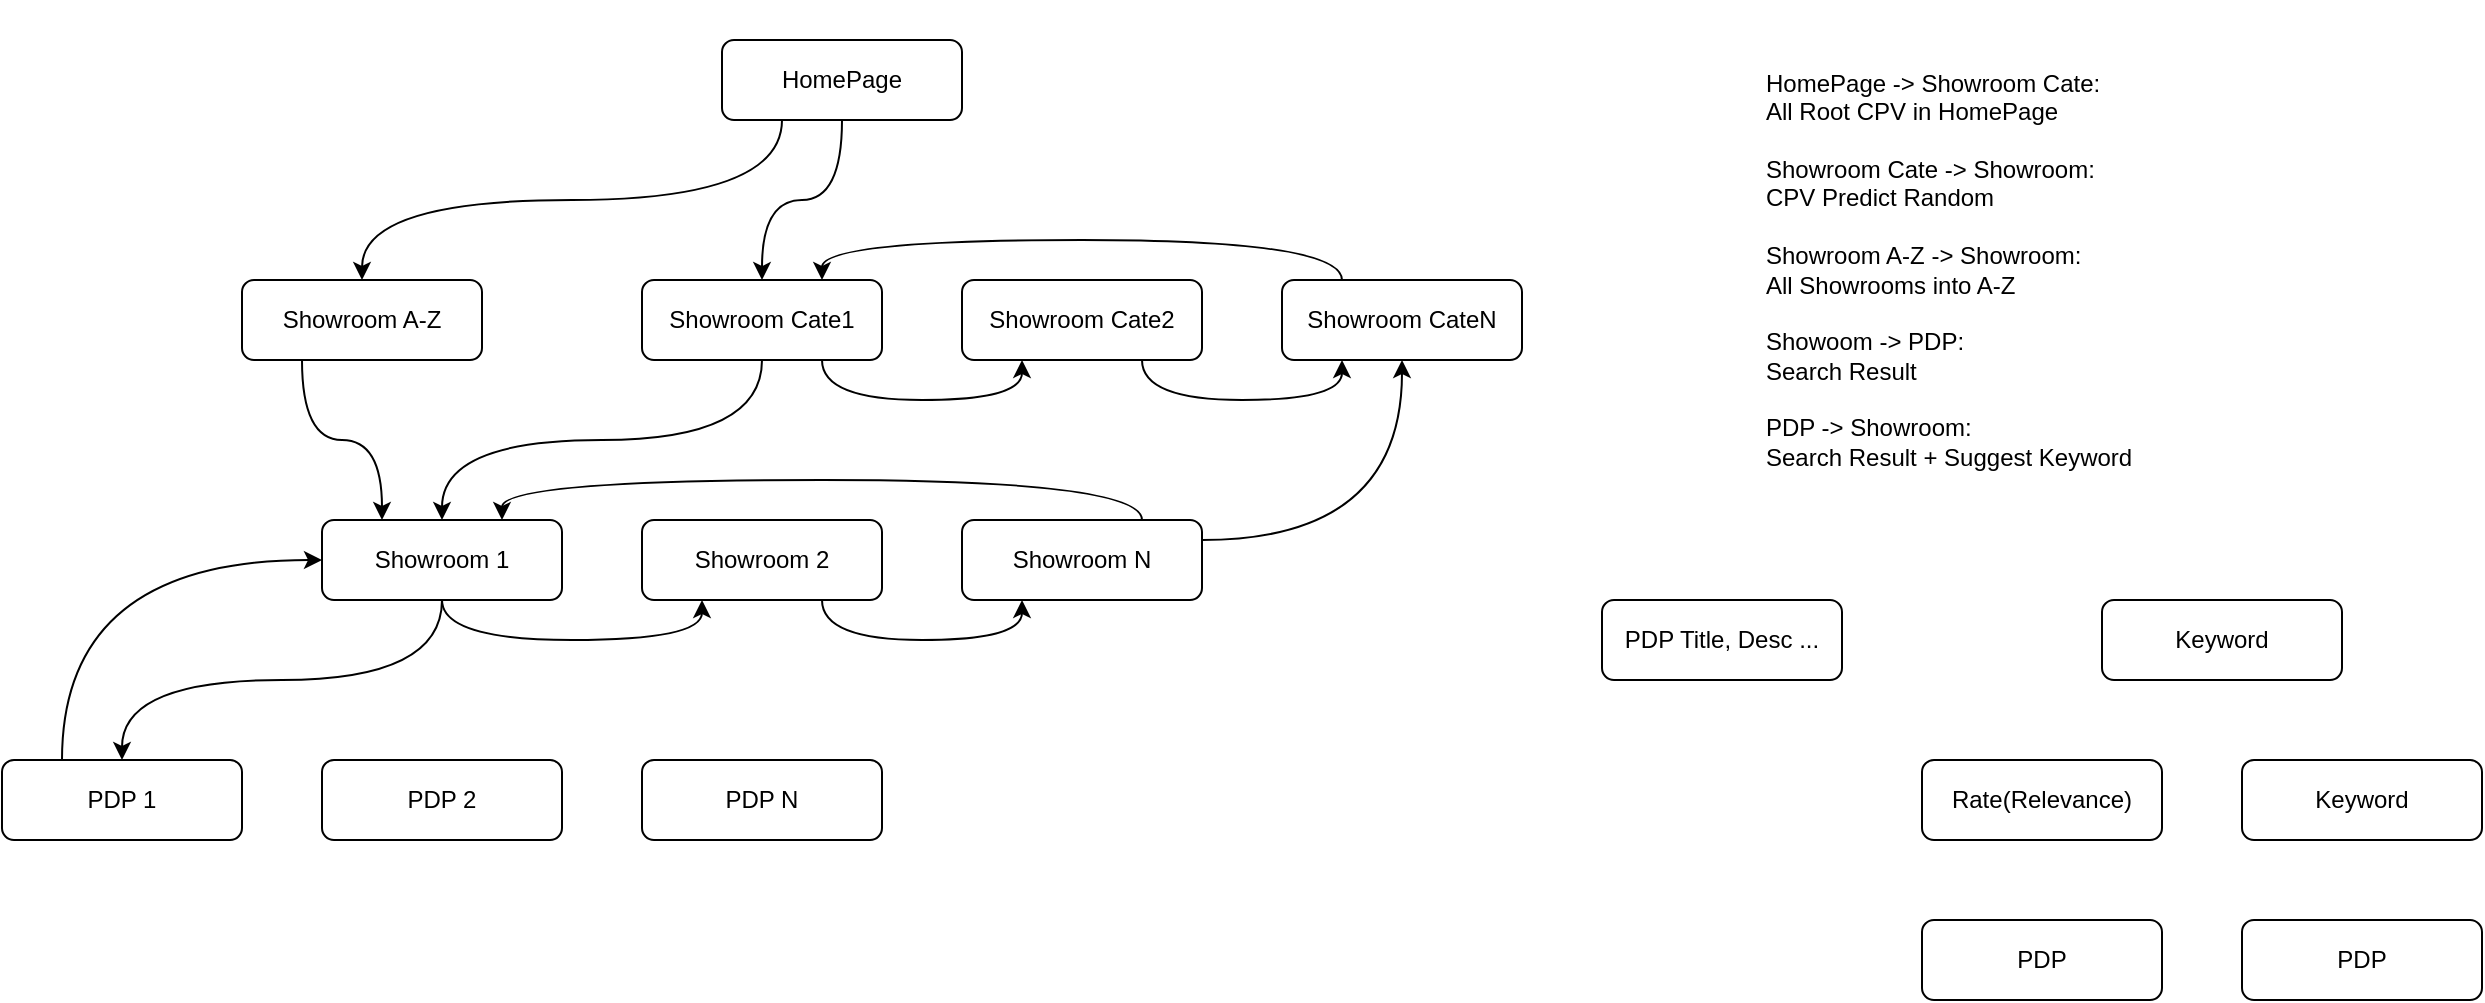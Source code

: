 <mxfile version="26.2.13">
  <diagram name="第 1 页" id="FCE1JVr03WrtgmaOr_pR">
    <mxGraphModel dx="1847" dy="1717" grid="1" gridSize="10" guides="1" tooltips="1" connect="1" arrows="1" fold="1" page="1" pageScale="1" pageWidth="827" pageHeight="1169" math="0" shadow="0">
      <root>
        <mxCell id="0" />
        <mxCell id="1" parent="0" />
        <mxCell id="ZRAxAP0Utn_GNNYLxswb-12" style="edgeStyle=orthogonalEdgeStyle;rounded=0;orthogonalLoop=1;jettySize=auto;html=1;exitX=0.5;exitY=1;exitDx=0;exitDy=0;curved=1;" parent="1" source="ZRAxAP0Utn_GNNYLxswb-1" target="ZRAxAP0Utn_GNNYLxswb-5" edge="1">
          <mxGeometry relative="1" as="geometry" />
        </mxCell>
        <mxCell id="ZRAxAP0Utn_GNNYLxswb-39" style="edgeStyle=orthogonalEdgeStyle;rounded=0;orthogonalLoop=1;jettySize=auto;html=1;exitX=0.25;exitY=1;exitDx=0;exitDy=0;curved=1;" parent="1" source="ZRAxAP0Utn_GNNYLxswb-1" target="ZRAxAP0Utn_GNNYLxswb-38" edge="1">
          <mxGeometry relative="1" as="geometry" />
        </mxCell>
        <mxCell id="ZRAxAP0Utn_GNNYLxswb-1" value="HomePage" style="rounded=1;whiteSpace=wrap;html=1;" parent="1" vertex="1">
          <mxGeometry x="160" y="-80" width="120" height="40" as="geometry" />
        </mxCell>
        <mxCell id="ZRAxAP0Utn_GNNYLxswb-18" style="edgeStyle=orthogonalEdgeStyle;rounded=0;orthogonalLoop=1;jettySize=auto;html=1;exitX=0.5;exitY=1;exitDx=0;exitDy=0;entryX=0.5;entryY=0;entryDx=0;entryDy=0;curved=1;" parent="1" source="ZRAxAP0Utn_GNNYLxswb-2" target="ZRAxAP0Utn_GNNYLxswb-8" edge="1">
          <mxGeometry relative="1" as="geometry" />
        </mxCell>
        <mxCell id="ZRAxAP0Utn_GNNYLxswb-20" style="edgeStyle=orthogonalEdgeStyle;rounded=0;orthogonalLoop=1;jettySize=auto;html=1;exitX=0.5;exitY=1;exitDx=0;exitDy=0;entryX=0.25;entryY=1;entryDx=0;entryDy=0;curved=1;" parent="1" source="ZRAxAP0Utn_GNNYLxswb-2" target="ZRAxAP0Utn_GNNYLxswb-3" edge="1">
          <mxGeometry relative="1" as="geometry" />
        </mxCell>
        <mxCell id="ZRAxAP0Utn_GNNYLxswb-2" value="Showroom 1" style="rounded=1;whiteSpace=wrap;html=1;" parent="1" vertex="1">
          <mxGeometry x="-40" y="160" width="120" height="40" as="geometry" />
        </mxCell>
        <mxCell id="ZRAxAP0Utn_GNNYLxswb-21" style="edgeStyle=orthogonalEdgeStyle;rounded=0;orthogonalLoop=1;jettySize=auto;html=1;exitX=0.75;exitY=1;exitDx=0;exitDy=0;entryX=0.25;entryY=1;entryDx=0;entryDy=0;curved=1;" parent="1" source="ZRAxAP0Utn_GNNYLxswb-3" target="ZRAxAP0Utn_GNNYLxswb-4" edge="1">
          <mxGeometry relative="1" as="geometry" />
        </mxCell>
        <mxCell id="ZRAxAP0Utn_GNNYLxswb-3" value="Showroom 2" style="rounded=1;whiteSpace=wrap;html=1;" parent="1" vertex="1">
          <mxGeometry x="120" y="160" width="120" height="40" as="geometry" />
        </mxCell>
        <mxCell id="ZRAxAP0Utn_GNNYLxswb-26" style="edgeStyle=orthogonalEdgeStyle;rounded=0;orthogonalLoop=1;jettySize=auto;html=1;exitX=0.75;exitY=0;exitDx=0;exitDy=0;entryX=0.75;entryY=0;entryDx=0;entryDy=0;curved=1;" parent="1" source="ZRAxAP0Utn_GNNYLxswb-4" target="ZRAxAP0Utn_GNNYLxswb-2" edge="1">
          <mxGeometry relative="1" as="geometry" />
        </mxCell>
        <mxCell id="UkzblR-_nwrGP0QUindk-5" style="edgeStyle=orthogonalEdgeStyle;rounded=0;orthogonalLoop=1;jettySize=auto;html=1;exitX=1;exitY=0.25;exitDx=0;exitDy=0;entryX=0.5;entryY=1;entryDx=0;entryDy=0;elbow=vertical;curved=1;" parent="1" source="ZRAxAP0Utn_GNNYLxswb-4" target="ZRAxAP0Utn_GNNYLxswb-7" edge="1">
          <mxGeometry relative="1" as="geometry" />
        </mxCell>
        <mxCell id="ZRAxAP0Utn_GNNYLxswb-4" value="Showroom N" style="rounded=1;whiteSpace=wrap;html=1;" parent="1" vertex="1">
          <mxGeometry x="280" y="160" width="120" height="40" as="geometry" />
        </mxCell>
        <mxCell id="ZRAxAP0Utn_GNNYLxswb-15" style="edgeStyle=orthogonalEdgeStyle;rounded=0;orthogonalLoop=1;jettySize=auto;html=1;exitX=0.5;exitY=1;exitDx=0;exitDy=0;curved=1;" parent="1" source="ZRAxAP0Utn_GNNYLxswb-5" target="ZRAxAP0Utn_GNNYLxswb-2" edge="1">
          <mxGeometry relative="1" as="geometry" />
        </mxCell>
        <mxCell id="ZRAxAP0Utn_GNNYLxswb-23" style="edgeStyle=orthogonalEdgeStyle;rounded=0;orthogonalLoop=1;jettySize=auto;html=1;exitX=0.75;exitY=1;exitDx=0;exitDy=0;entryX=0.25;entryY=1;entryDx=0;entryDy=0;curved=1;" parent="1" source="ZRAxAP0Utn_GNNYLxswb-5" target="ZRAxAP0Utn_GNNYLxswb-6" edge="1">
          <mxGeometry relative="1" as="geometry" />
        </mxCell>
        <mxCell id="ZRAxAP0Utn_GNNYLxswb-5" value="Showroom Cate1" style="rounded=1;whiteSpace=wrap;html=1;" parent="1" vertex="1">
          <mxGeometry x="120" y="40" width="120" height="40" as="geometry" />
        </mxCell>
        <mxCell id="ZRAxAP0Utn_GNNYLxswb-24" style="edgeStyle=orthogonalEdgeStyle;rounded=0;orthogonalLoop=1;jettySize=auto;html=1;exitX=0.75;exitY=1;exitDx=0;exitDy=0;entryX=0.25;entryY=1;entryDx=0;entryDy=0;curved=1;" parent="1" source="ZRAxAP0Utn_GNNYLxswb-6" target="ZRAxAP0Utn_GNNYLxswb-7" edge="1">
          <mxGeometry relative="1" as="geometry" />
        </mxCell>
        <mxCell id="ZRAxAP0Utn_GNNYLxswb-6" value="Showroom Cate2" style="rounded=1;whiteSpace=wrap;html=1;" parent="1" vertex="1">
          <mxGeometry x="280" y="40" width="120" height="40" as="geometry" />
        </mxCell>
        <mxCell id="ZRAxAP0Utn_GNNYLxswb-25" style="edgeStyle=orthogonalEdgeStyle;rounded=0;orthogonalLoop=1;jettySize=auto;html=1;exitX=0.25;exitY=0;exitDx=0;exitDy=0;entryX=0.75;entryY=0;entryDx=0;entryDy=0;curved=1;" parent="1" source="ZRAxAP0Utn_GNNYLxswb-7" target="ZRAxAP0Utn_GNNYLxswb-5" edge="1">
          <mxGeometry relative="1" as="geometry" />
        </mxCell>
        <mxCell id="ZRAxAP0Utn_GNNYLxswb-7" value="Showroom CateN" style="rounded=1;whiteSpace=wrap;html=1;" parent="1" vertex="1">
          <mxGeometry x="440" y="40" width="120" height="40" as="geometry" />
        </mxCell>
        <mxCell id="ZRAxAP0Utn_GNNYLxswb-36" style="edgeStyle=orthogonalEdgeStyle;rounded=0;orthogonalLoop=1;jettySize=auto;html=1;exitX=0.25;exitY=0;exitDx=0;exitDy=0;entryX=0;entryY=0.5;entryDx=0;entryDy=0;curved=1;" parent="1" source="ZRAxAP0Utn_GNNYLxswb-8" target="ZRAxAP0Utn_GNNYLxswb-2" edge="1">
          <mxGeometry relative="1" as="geometry" />
        </mxCell>
        <mxCell id="ZRAxAP0Utn_GNNYLxswb-8" value="PDP 1" style="rounded=1;whiteSpace=wrap;html=1;" parent="1" vertex="1">
          <mxGeometry x="-200" y="280" width="120" height="40" as="geometry" />
        </mxCell>
        <mxCell id="ZRAxAP0Utn_GNNYLxswb-9" value="PDP 2" style="rounded=1;whiteSpace=wrap;html=1;" parent="1" vertex="1">
          <mxGeometry x="-40" y="280" width="120" height="40" as="geometry" />
        </mxCell>
        <mxCell id="ZRAxAP0Utn_GNNYLxswb-10" value="PDP N" style="rounded=1;whiteSpace=wrap;html=1;" parent="1" vertex="1">
          <mxGeometry x="120" y="280" width="120" height="40" as="geometry" />
        </mxCell>
        <mxCell id="ZRAxAP0Utn_GNNYLxswb-37" value="HomePage -&amp;gt; Showroom Cate:&lt;div&gt;All Root CPV in HomePage&lt;/div&gt;&lt;div&gt;&lt;br&gt;&lt;/div&gt;&lt;div&gt;Showroom Cate -&amp;gt; Showroom:&lt;/div&gt;&lt;div&gt;CPV Predict Random&lt;/div&gt;&lt;div&gt;&lt;br&gt;&lt;/div&gt;&lt;div&gt;Showroom A-Z -&amp;gt; Showroom:&lt;/div&gt;&lt;div&gt;All Showrooms into A-Z&lt;/div&gt;&lt;div&gt;&lt;br&gt;&lt;/div&gt;&lt;div&gt;Showoom -&amp;gt; PDP:&lt;/div&gt;&lt;div&gt;Search Result&lt;/div&gt;&lt;div&gt;&lt;br&gt;&lt;/div&gt;&lt;div&gt;PDP -&amp;gt; Showroom:&lt;/div&gt;&lt;div&gt;Search Result + Suggest Keyword&lt;/div&gt;" style="text;html=1;align=left;verticalAlign=middle;whiteSpace=wrap;rounded=0;" parent="1" vertex="1">
          <mxGeometry x="680" y="-100" width="230" height="270" as="geometry" />
        </mxCell>
        <mxCell id="UkzblR-_nwrGP0QUindk-2" style="edgeStyle=orthogonalEdgeStyle;rounded=0;orthogonalLoop=1;jettySize=auto;html=1;exitX=0.25;exitY=1;exitDx=0;exitDy=0;entryX=0.25;entryY=0;entryDx=0;entryDy=0;curved=1;" parent="1" source="ZRAxAP0Utn_GNNYLxswb-38" target="ZRAxAP0Utn_GNNYLxswb-2" edge="1">
          <mxGeometry relative="1" as="geometry" />
        </mxCell>
        <mxCell id="ZRAxAP0Utn_GNNYLxswb-38" value="Showroom A-Z" style="rounded=1;whiteSpace=wrap;html=1;" parent="1" vertex="1">
          <mxGeometry x="-80" y="40" width="120" height="40" as="geometry" />
        </mxCell>
        <mxCell id="UkzblR-_nwrGP0QUindk-6" value="PDP Title, Desc ..." style="rounded=1;whiteSpace=wrap;html=1;" parent="1" vertex="1">
          <mxGeometry x="600" y="200" width="120" height="40" as="geometry" />
        </mxCell>
        <mxCell id="UkzblR-_nwrGP0QUindk-7" value="Keyword" style="rounded=1;whiteSpace=wrap;html=1;" parent="1" vertex="1">
          <mxGeometry x="850" y="200" width="120" height="40" as="geometry" />
        </mxCell>
        <mxCell id="UkzblR-_nwrGP0QUindk-8" value="Rate(Relevance)" style="rounded=1;whiteSpace=wrap;html=1;" parent="1" vertex="1">
          <mxGeometry x="760" y="280" width="120" height="40" as="geometry" />
        </mxCell>
        <mxCell id="UkzblR-_nwrGP0QUindk-9" value="PDP" style="rounded=1;whiteSpace=wrap;html=1;" parent="1" vertex="1">
          <mxGeometry x="760" y="360" width="120" height="40" as="geometry" />
        </mxCell>
        <mxCell id="UkzblR-_nwrGP0QUindk-10" value="Keyword" style="rounded=1;whiteSpace=wrap;html=1;" parent="1" vertex="1">
          <mxGeometry x="920" y="280" width="120" height="40" as="geometry" />
        </mxCell>
        <mxCell id="UkzblR-_nwrGP0QUindk-11" value="PDP" style="rounded=1;whiteSpace=wrap;html=1;" parent="1" vertex="1">
          <mxGeometry x="920" y="360" width="120" height="40" as="geometry" />
        </mxCell>
      </root>
    </mxGraphModel>
  </diagram>
</mxfile>
